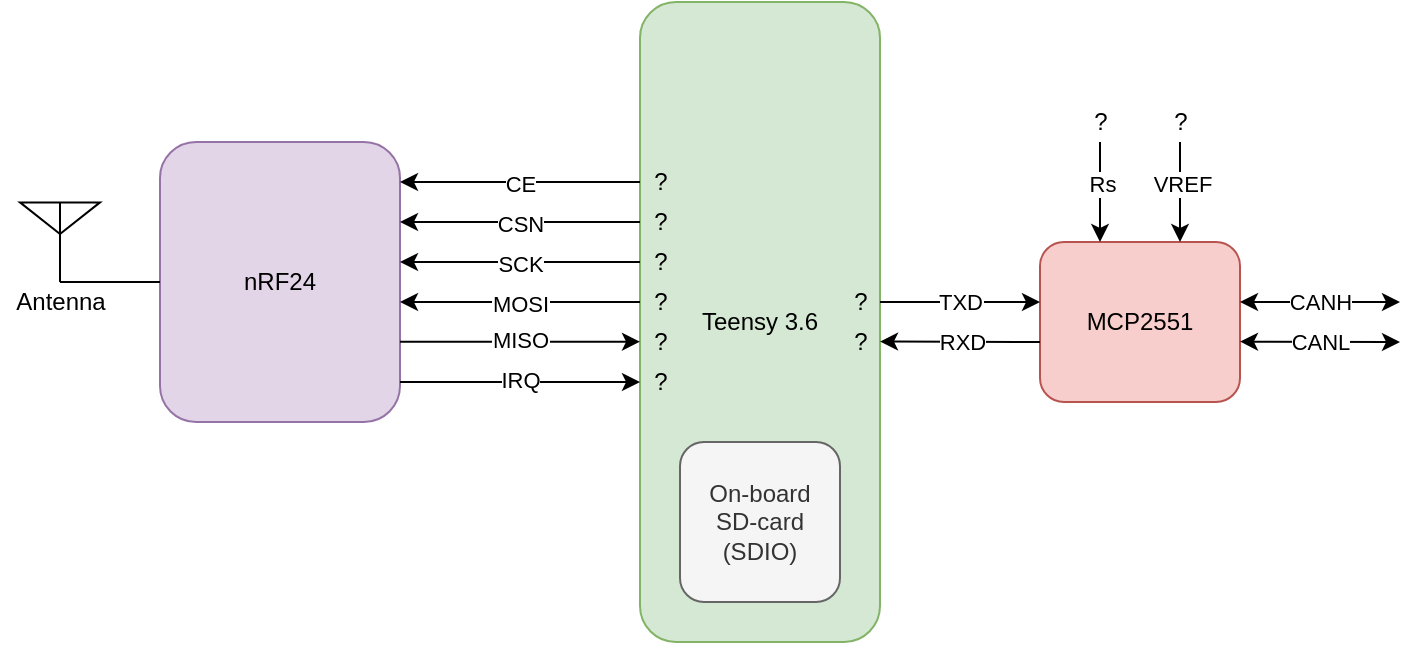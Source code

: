 <mxfile version="14.4.2" type="device"><diagram id="l0RPHDcV6XEkfr5pCbZP" name="Page-1"><mxGraphModel dx="918" dy="833" grid="1" gridSize="10" guides="1" tooltips="1" connect="1" arrows="1" fold="1" page="1" pageScale="1" pageWidth="850" pageHeight="1100" math="1" shadow="0"><root><mxCell id="0"/><mxCell id="1" parent="0"/><mxCell id="1CfXRg4NL5jERLLd6YQS-1" value="Teensy 3.6" style="rounded=1;whiteSpace=wrap;html=1;fillColor=#d5e8d4;strokeColor=#82b366;" vertex="1" parent="1"><mxGeometry x="390" y="280" width="120" height="320" as="geometry"/></mxCell><mxCell id="1CfXRg4NL5jERLLd6YQS-2" value="nRF24" style="rounded=1;whiteSpace=wrap;html=1;fillColor=#e1d5e7;strokeColor=#9673a6;" vertex="1" parent="1"><mxGeometry x="150" y="350" width="120" height="140" as="geometry"/></mxCell><mxCell id="1CfXRg4NL5jERLLd6YQS-3" value="" style="endArrow=classic;html=1;" edge="1" parent="1"><mxGeometry width="50" height="50" relative="1" as="geometry"><mxPoint x="390" y="390" as="sourcePoint"/><mxPoint x="270" y="390" as="targetPoint"/></mxGeometry></mxCell><mxCell id="1CfXRg4NL5jERLLd6YQS-4" value="CSN" style="edgeLabel;html=1;align=center;verticalAlign=middle;resizable=0;points=[];" vertex="1" connectable="0" parent="1CfXRg4NL5jERLLd6YQS-3"><mxGeometry x="-0.283" y="1" relative="1" as="geometry"><mxPoint x="-17" as="offset"/></mxGeometry></mxCell><mxCell id="1CfXRg4NL5jERLLd6YQS-6" value="?" style="text;html=1;align=center;verticalAlign=middle;resizable=0;points=[];autosize=1;" vertex="1" parent="1"><mxGeometry x="390" y="380" width="20" height="20" as="geometry"/></mxCell><mxCell id="1CfXRg4NL5jERLLd6YQS-7" value="" style="endArrow=classic;html=1;" edge="1" parent="1"><mxGeometry width="50" height="50" relative="1" as="geometry"><mxPoint x="270" y="470" as="sourcePoint"/><mxPoint x="390" y="470" as="targetPoint"/></mxGeometry></mxCell><mxCell id="1CfXRg4NL5jERLLd6YQS-8" value="IRQ" style="edgeLabel;html=1;align=center;verticalAlign=middle;resizable=0;points=[];" vertex="1" connectable="0" parent="1CfXRg4NL5jERLLd6YQS-7"><mxGeometry x="-0.283" y="1" relative="1" as="geometry"><mxPoint x="17" as="offset"/></mxGeometry></mxCell><mxCell id="1CfXRg4NL5jERLLd6YQS-12" value="?" style="text;html=1;align=center;verticalAlign=middle;resizable=0;points=[];autosize=1;" vertex="1" parent="1"><mxGeometry x="390" y="400" width="20" height="20" as="geometry"/></mxCell><mxCell id="1CfXRg4NL5jERLLd6YQS-13" value="" style="endArrow=classic;html=1;" edge="1" parent="1"><mxGeometry width="50" height="50" relative="1" as="geometry"><mxPoint x="390" y="370" as="sourcePoint"/><mxPoint x="270" y="370" as="targetPoint"/></mxGeometry></mxCell><mxCell id="1CfXRg4NL5jERLLd6YQS-14" value="CE" style="edgeLabel;html=1;align=center;verticalAlign=middle;resizable=0;points=[];" vertex="1" connectable="0" parent="1CfXRg4NL5jERLLd6YQS-13"><mxGeometry x="-0.283" y="1" relative="1" as="geometry"><mxPoint x="-17" as="offset"/></mxGeometry></mxCell><mxCell id="1CfXRg4NL5jERLLd6YQS-15" value="?" style="text;html=1;align=center;verticalAlign=middle;resizable=0;points=[];autosize=1;" vertex="1" parent="1"><mxGeometry x="390" y="360" width="20" height="20" as="geometry"/></mxCell><mxCell id="1CfXRg4NL5jERLLd6YQS-16" value="" style="endArrow=classic;html=1;" edge="1" parent="1"><mxGeometry width="50" height="50" relative="1" as="geometry"><mxPoint x="390" y="410" as="sourcePoint"/><mxPoint x="270" y="410" as="targetPoint"/></mxGeometry></mxCell><mxCell id="1CfXRg4NL5jERLLd6YQS-17" value="SCK" style="edgeLabel;html=1;align=center;verticalAlign=middle;resizable=0;points=[];" vertex="1" connectable="0" parent="1CfXRg4NL5jERLLd6YQS-16"><mxGeometry x="-0.283" y="1" relative="1" as="geometry"><mxPoint x="-17" as="offset"/></mxGeometry></mxCell><mxCell id="1CfXRg4NL5jERLLd6YQS-18" value="" style="endArrow=classic;html=1;" edge="1" parent="1"><mxGeometry width="50" height="50" relative="1" as="geometry"><mxPoint x="390" y="430" as="sourcePoint"/><mxPoint x="270" y="430" as="targetPoint"/></mxGeometry></mxCell><mxCell id="1CfXRg4NL5jERLLd6YQS-19" value="MOSI" style="edgeLabel;html=1;align=center;verticalAlign=middle;resizable=0;points=[];" vertex="1" connectable="0" parent="1CfXRg4NL5jERLLd6YQS-18"><mxGeometry x="-0.283" y="1" relative="1" as="geometry"><mxPoint x="-17" as="offset"/></mxGeometry></mxCell><mxCell id="1CfXRg4NL5jERLLd6YQS-20" value="" style="endArrow=classic;html=1;" edge="1" parent="1"><mxGeometry width="50" height="50" relative="1" as="geometry"><mxPoint x="270" y="449.86" as="sourcePoint"/><mxPoint x="390" y="449.86" as="targetPoint"/></mxGeometry></mxCell><mxCell id="1CfXRg4NL5jERLLd6YQS-21" value="MISO" style="edgeLabel;html=1;align=center;verticalAlign=middle;resizable=0;points=[];" vertex="1" connectable="0" parent="1CfXRg4NL5jERLLd6YQS-20"><mxGeometry x="-0.283" y="1" relative="1" as="geometry"><mxPoint x="17" as="offset"/></mxGeometry></mxCell><mxCell id="1CfXRg4NL5jERLLd6YQS-22" value="?" style="text;html=1;align=center;verticalAlign=middle;resizable=0;points=[];autosize=1;" vertex="1" parent="1"><mxGeometry x="390" y="420" width="20" height="20" as="geometry"/></mxCell><mxCell id="1CfXRg4NL5jERLLd6YQS-23" value="?" style="text;html=1;align=center;verticalAlign=middle;resizable=0;points=[];autosize=1;" vertex="1" parent="1"><mxGeometry x="390" y="440" width="20" height="20" as="geometry"/></mxCell><mxCell id="1CfXRg4NL5jERLLd6YQS-24" value="?" style="text;html=1;align=center;verticalAlign=middle;resizable=0;points=[];autosize=1;" vertex="1" parent="1"><mxGeometry x="390" y="460" width="20" height="20" as="geometry"/></mxCell><mxCell id="1CfXRg4NL5jERLLd6YQS-25" value="" style="verticalLabelPosition=bottom;shadow=0;dashed=0;align=center;html=1;verticalAlign=top;shape=mxgraph.electrical.radio.aerial_-_antenna_2;" vertex="1" parent="1"><mxGeometry x="80" y="380" width="40" height="40" as="geometry"/></mxCell><mxCell id="1CfXRg4NL5jERLLd6YQS-26" value="" style="endArrow=none;html=1;" edge="1" parent="1"><mxGeometry width="50" height="50" relative="1" as="geometry"><mxPoint x="100" y="420" as="sourcePoint"/><mxPoint x="150" y="420" as="targetPoint"/></mxGeometry></mxCell><mxCell id="1CfXRg4NL5jERLLd6YQS-27" value="MCP2551" style="rounded=1;whiteSpace=wrap;html=1;fillColor=#f8cecc;strokeColor=#b85450;" vertex="1" parent="1"><mxGeometry x="590" y="400" width="100" height="80" as="geometry"/></mxCell><mxCell id="1CfXRg4NL5jERLLd6YQS-28" value="" style="endArrow=classic;html=1;" edge="1" parent="1"><mxGeometry width="50" height="50" relative="1" as="geometry"><mxPoint x="510" y="430" as="sourcePoint"/><mxPoint x="590" y="430" as="targetPoint"/></mxGeometry></mxCell><mxCell id="1CfXRg4NL5jERLLd6YQS-29" value="TXD" style="edgeLabel;html=1;align=center;verticalAlign=middle;resizable=0;points=[];" vertex="1" connectable="0" parent="1CfXRg4NL5jERLLd6YQS-28"><mxGeometry x="-0.283" y="1" relative="1" as="geometry"><mxPoint x="11.2" y="1" as="offset"/></mxGeometry></mxCell><mxCell id="1CfXRg4NL5jERLLd6YQS-32" value="" style="endArrow=classic;html=1;" edge="1" parent="1"><mxGeometry width="50" height="50" relative="1" as="geometry"><mxPoint x="590" y="450" as="sourcePoint"/><mxPoint x="510" y="449.76" as="targetPoint"/></mxGeometry></mxCell><mxCell id="1CfXRg4NL5jERLLd6YQS-33" value="RXD" style="edgeLabel;html=1;align=center;verticalAlign=middle;resizable=0;points=[];" vertex="1" connectable="0" parent="1CfXRg4NL5jERLLd6YQS-32"><mxGeometry x="-0.283" y="1" relative="1" as="geometry"><mxPoint x="-11.2" y="-0.91" as="offset"/></mxGeometry></mxCell><mxCell id="1CfXRg4NL5jERLLd6YQS-37" value="" style="endArrow=classic;startArrow=classic;html=1;" edge="1" parent="1"><mxGeometry width="50" height="50" relative="1" as="geometry"><mxPoint x="690" y="430" as="sourcePoint"/><mxPoint x="770" y="430" as="targetPoint"/></mxGeometry></mxCell><mxCell id="1CfXRg4NL5jERLLd6YQS-40" value="CANH" style="edgeLabel;html=1;align=center;verticalAlign=middle;resizable=0;points=[];" vertex="1" connectable="0" parent="1CfXRg4NL5jERLLd6YQS-37"><mxGeometry x="0.197" y="2" relative="1" as="geometry"><mxPoint x="-8" y="2" as="offset"/></mxGeometry></mxCell><mxCell id="1CfXRg4NL5jERLLd6YQS-38" value="" style="endArrow=classic;startArrow=classic;html=1;" edge="1" parent="1"><mxGeometry width="50" height="50" relative="1" as="geometry"><mxPoint x="690" y="449.8" as="sourcePoint"/><mxPoint x="770" y="450" as="targetPoint"/></mxGeometry></mxCell><mxCell id="1CfXRg4NL5jERLLd6YQS-39" value="CANL" style="edgeLabel;html=1;align=center;verticalAlign=middle;resizable=0;points=[];" vertex="1" connectable="0" parent="1CfXRg4NL5jERLLd6YQS-38"><mxGeometry x="0.197" relative="1" as="geometry"><mxPoint x="-8" y="0.08" as="offset"/></mxGeometry></mxCell><mxCell id="1CfXRg4NL5jERLLd6YQS-41" value="" style="endArrow=classic;html=1;" edge="1" parent="1"><mxGeometry width="50" height="50" relative="1" as="geometry"><mxPoint x="660" y="350" as="sourcePoint"/><mxPoint x="660" y="400" as="targetPoint"/></mxGeometry></mxCell><mxCell id="1CfXRg4NL5jERLLd6YQS-44" value="VREF" style="edgeLabel;html=1;align=center;verticalAlign=middle;resizable=0;points=[];" vertex="1" connectable="0" parent="1CfXRg4NL5jERLLd6YQS-41"><mxGeometry x="-0.184" y="1" relative="1" as="geometry"><mxPoint as="offset"/></mxGeometry></mxCell><mxCell id="1CfXRg4NL5jERLLd6YQS-42" value="?" style="text;html=1;align=center;verticalAlign=middle;resizable=0;points=[];autosize=1;" vertex="1" parent="1"><mxGeometry x="490" y="420" width="20" height="20" as="geometry"/></mxCell><mxCell id="1CfXRg4NL5jERLLd6YQS-43" value="?" style="text;html=1;align=center;verticalAlign=middle;resizable=0;points=[];autosize=1;" vertex="1" parent="1"><mxGeometry x="490" y="440" width="20" height="20" as="geometry"/></mxCell><mxCell id="1CfXRg4NL5jERLLd6YQS-45" value="?" style="text;html=1;align=center;verticalAlign=middle;resizable=0;points=[];autosize=1;" vertex="1" parent="1"><mxGeometry x="650" y="330" width="20" height="20" as="geometry"/></mxCell><mxCell id="1CfXRg4NL5jERLLd6YQS-46" value="" style="endArrow=classic;html=1;" edge="1" parent="1"><mxGeometry width="50" height="50" relative="1" as="geometry"><mxPoint x="620" y="350" as="sourcePoint"/><mxPoint x="620" y="400" as="targetPoint"/></mxGeometry></mxCell><mxCell id="1CfXRg4NL5jERLLd6YQS-47" value="Rs" style="edgeLabel;html=1;align=center;verticalAlign=middle;resizable=0;points=[];" vertex="1" connectable="0" parent="1CfXRg4NL5jERLLd6YQS-46"><mxGeometry x="-0.184" y="1" relative="1" as="geometry"><mxPoint as="offset"/></mxGeometry></mxCell><mxCell id="1CfXRg4NL5jERLLd6YQS-48" value="?" style="text;html=1;align=center;verticalAlign=middle;resizable=0;points=[];autosize=1;" vertex="1" parent="1"><mxGeometry x="610" y="330" width="20" height="20" as="geometry"/></mxCell><mxCell id="1CfXRg4NL5jERLLd6YQS-49" value="On-board&lt;br&gt;SD-card&lt;br&gt;(SDIO)" style="rounded=1;whiteSpace=wrap;html=1;fillColor=#f5f5f5;strokeColor=#666666;fontColor=#333333;" vertex="1" parent="1"><mxGeometry x="410" y="500" width="80" height="80" as="geometry"/></mxCell><mxCell id="1CfXRg4NL5jERLLd6YQS-50" value="Antenna" style="text;html=1;align=center;verticalAlign=middle;resizable=0;points=[];autosize=1;" vertex="1" parent="1"><mxGeometry x="70" y="420" width="60" height="20" as="geometry"/></mxCell></root></mxGraphModel></diagram></mxfile>